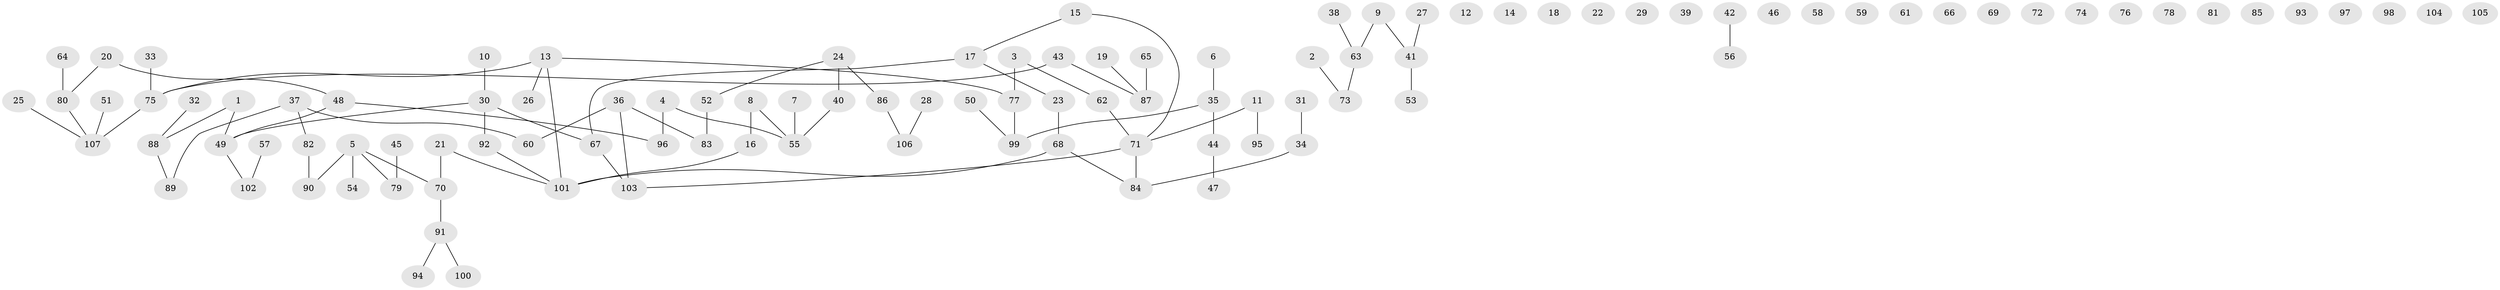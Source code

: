 // Generated by graph-tools (version 1.1) at 2025/00/03/09/25 03:00:40]
// undirected, 107 vertices, 90 edges
graph export_dot {
graph [start="1"]
  node [color=gray90,style=filled];
  1;
  2;
  3;
  4;
  5;
  6;
  7;
  8;
  9;
  10;
  11;
  12;
  13;
  14;
  15;
  16;
  17;
  18;
  19;
  20;
  21;
  22;
  23;
  24;
  25;
  26;
  27;
  28;
  29;
  30;
  31;
  32;
  33;
  34;
  35;
  36;
  37;
  38;
  39;
  40;
  41;
  42;
  43;
  44;
  45;
  46;
  47;
  48;
  49;
  50;
  51;
  52;
  53;
  54;
  55;
  56;
  57;
  58;
  59;
  60;
  61;
  62;
  63;
  64;
  65;
  66;
  67;
  68;
  69;
  70;
  71;
  72;
  73;
  74;
  75;
  76;
  77;
  78;
  79;
  80;
  81;
  82;
  83;
  84;
  85;
  86;
  87;
  88;
  89;
  90;
  91;
  92;
  93;
  94;
  95;
  96;
  97;
  98;
  99;
  100;
  101;
  102;
  103;
  104;
  105;
  106;
  107;
  1 -- 49;
  1 -- 88;
  2 -- 73;
  3 -- 62;
  3 -- 77;
  4 -- 55;
  4 -- 96;
  5 -- 54;
  5 -- 70;
  5 -- 79;
  5 -- 90;
  6 -- 35;
  7 -- 55;
  8 -- 16;
  8 -- 55;
  9 -- 41;
  9 -- 63;
  10 -- 30;
  11 -- 71;
  11 -- 95;
  13 -- 26;
  13 -- 75;
  13 -- 77;
  13 -- 101;
  15 -- 17;
  15 -- 71;
  16 -- 101;
  17 -- 23;
  17 -- 67;
  19 -- 87;
  20 -- 48;
  20 -- 80;
  21 -- 70;
  21 -- 101;
  23 -- 68;
  24 -- 40;
  24 -- 52;
  24 -- 86;
  25 -- 107;
  27 -- 41;
  28 -- 106;
  30 -- 49;
  30 -- 67;
  30 -- 92;
  31 -- 34;
  32 -- 88;
  33 -- 75;
  34 -- 84;
  35 -- 44;
  35 -- 99;
  36 -- 60;
  36 -- 83;
  36 -- 103;
  37 -- 60;
  37 -- 82;
  37 -- 89;
  38 -- 63;
  40 -- 55;
  41 -- 53;
  42 -- 56;
  43 -- 75;
  43 -- 87;
  44 -- 47;
  45 -- 79;
  48 -- 49;
  48 -- 96;
  49 -- 102;
  50 -- 99;
  51 -- 107;
  52 -- 83;
  57 -- 102;
  62 -- 71;
  63 -- 73;
  64 -- 80;
  65 -- 87;
  67 -- 103;
  68 -- 84;
  68 -- 101;
  70 -- 91;
  71 -- 84;
  71 -- 103;
  75 -- 107;
  77 -- 99;
  80 -- 107;
  82 -- 90;
  86 -- 106;
  88 -- 89;
  91 -- 94;
  91 -- 100;
  92 -- 101;
}
